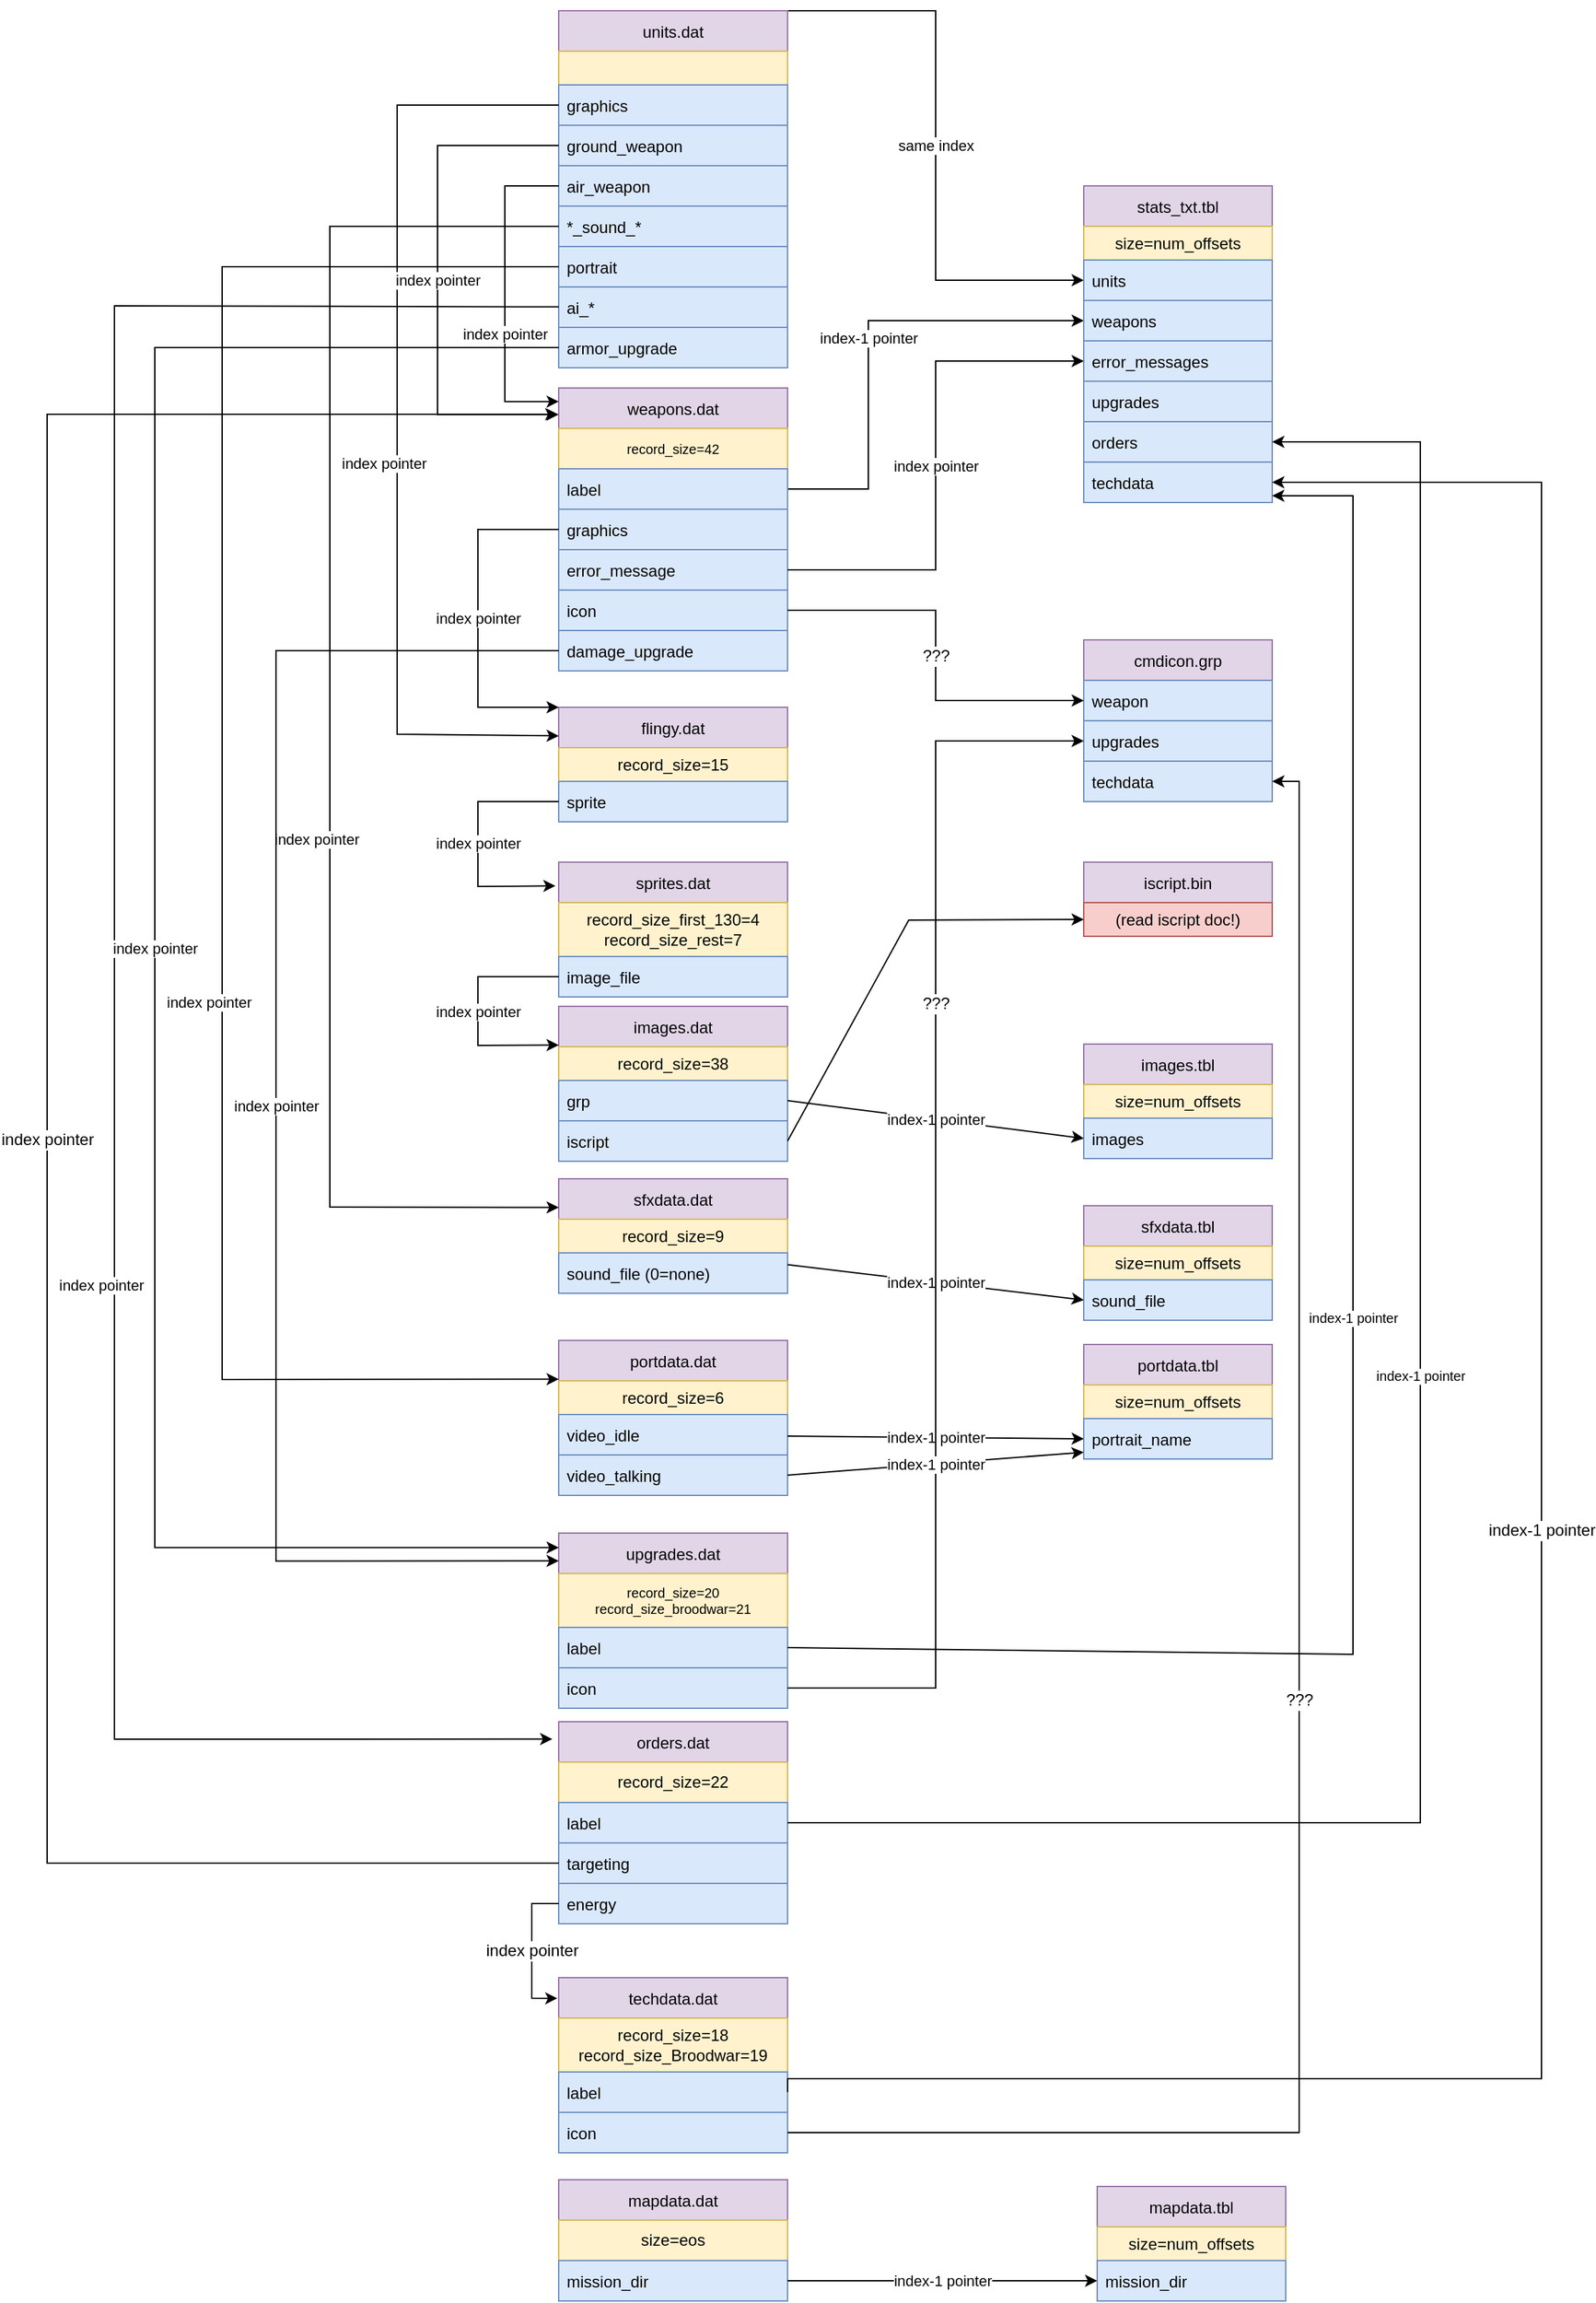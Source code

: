 <mxfile version="25.0.1">
  <diagram id="pLGyL3gJlz5I7s2QdtuP" name="DAT Architecture">
    <mxGraphModel dx="2187" dy="1419" grid="1" gridSize="10" guides="1" tooltips="1" connect="1" arrows="1" fold="1" page="1" pageScale="1" pageWidth="1169" pageHeight="827" math="0" shadow="0">
      <root>
        <mxCell id="0" />
        <mxCell id="1" parent="0" />
        <mxCell id="Wp9U09x5frf1_o0Q8clL-11" value="same index" style="edgeStyle=orthogonalEdgeStyle;rounded=0;orthogonalLoop=1;jettySize=auto;html=1;exitX=1;exitY=0;exitDx=0;exitDy=0;entryX=0;entryY=0.5;entryDx=0;entryDy=0;" parent="1" source="PzZqxms0mEW9Ky41_EIL-1" target="PzZqxms0mEW9Ky41_EIL-22" edge="1">
          <mxGeometry relative="1" as="geometry">
            <Array as="points">
              <mxPoint x="350" y="-10" />
              <mxPoint x="350" y="190" />
            </Array>
          </mxGeometry>
        </mxCell>
        <mxCell id="PzZqxms0mEW9Ky41_EIL-1" value="units.dat" style="swimlane;fontStyle=0;childLayout=stackLayout;horizontal=1;startSize=30;horizontalStack=0;resizeParent=1;resizeParentMax=0;resizeLast=0;collapsible=1;marginBottom=0;fillColor=#e1d5e7;strokeColor=#9673a6;" parent="1" vertex="1">
          <mxGeometry x="70" y="-10" width="170" height="265" as="geometry">
            <mxRectangle x="160" y="80" width="80" height="30" as="alternateBounds" />
          </mxGeometry>
        </mxCell>
        <mxCell id="wQT6I2i7r7E7tcLqA3oX-3" value="" style="rounded=0;whiteSpace=wrap;html=1;fillColor=#fff2cc;strokeColor=#d6b656;" parent="PzZqxms0mEW9Ky41_EIL-1" vertex="1">
          <mxGeometry y="30" width="170" height="25" as="geometry" />
        </mxCell>
        <mxCell id="PzZqxms0mEW9Ky41_EIL-2" value="graphics" style="text;strokeColor=#6c8ebf;fillColor=#dae8fc;align=left;verticalAlign=middle;spacingLeft=4;spacingRight=4;overflow=hidden;points=[[0,0.5],[1,0.5]];portConstraint=eastwest;rotatable=0;" parent="PzZqxms0mEW9Ky41_EIL-1" vertex="1">
          <mxGeometry y="55" width="170" height="30" as="geometry" />
        </mxCell>
        <mxCell id="PzZqxms0mEW9Ky41_EIL-45" value="ground_weapon" style="text;strokeColor=#6c8ebf;fillColor=#dae8fc;align=left;verticalAlign=middle;spacingLeft=4;spacingRight=4;overflow=hidden;points=[[0,0.5],[1,0.5]];portConstraint=eastwest;rotatable=0;" parent="PzZqxms0mEW9Ky41_EIL-1" vertex="1">
          <mxGeometry y="85" width="170" height="30" as="geometry" />
        </mxCell>
        <mxCell id="PzZqxms0mEW9Ky41_EIL-44" value="air_weapon" style="text;strokeColor=#6c8ebf;fillColor=#dae8fc;align=left;verticalAlign=middle;spacingLeft=4;spacingRight=4;overflow=hidden;points=[[0,0.5],[1,0.5]];portConstraint=eastwest;rotatable=0;" parent="PzZqxms0mEW9Ky41_EIL-1" vertex="1">
          <mxGeometry y="115" width="170" height="30" as="geometry" />
        </mxCell>
        <mxCell id="wQT6I2i7r7E7tcLqA3oX-27" value="*_sound_*" style="text;strokeColor=#6c8ebf;fillColor=#dae8fc;align=left;verticalAlign=middle;spacingLeft=4;spacingRight=4;overflow=hidden;points=[[0,0.5],[1,0.5]];portConstraint=eastwest;rotatable=0;" parent="PzZqxms0mEW9Ky41_EIL-1" vertex="1">
          <mxGeometry y="145" width="170" height="30" as="geometry" />
        </mxCell>
        <mxCell id="wQT6I2i7r7E7tcLqA3oX-38" value="portrait" style="text;strokeColor=#6c8ebf;fillColor=#dae8fc;align=left;verticalAlign=middle;spacingLeft=4;spacingRight=4;overflow=hidden;points=[[0,0.5],[1,0.5]];portConstraint=eastwest;rotatable=0;" parent="PzZqxms0mEW9Ky41_EIL-1" vertex="1">
          <mxGeometry y="175" width="170" height="30" as="geometry" />
        </mxCell>
        <mxCell id="Gw3u6BSb_nzoXdGkpCYS-13" value="ai_*" style="text;strokeColor=#6c8ebf;fillColor=#dae8fc;align=left;verticalAlign=middle;spacingLeft=4;spacingRight=4;overflow=hidden;points=[[0,0.5],[1,0.5]];portConstraint=eastwest;rotatable=0;" parent="PzZqxms0mEW9Ky41_EIL-1" vertex="1">
          <mxGeometry y="205" width="170" height="30" as="geometry" />
        </mxCell>
        <mxCell id="Wp9U09x5frf1_o0Q8clL-6" value="armor_upgrade" style="text;strokeColor=#6c8ebf;fillColor=#dae8fc;align=left;verticalAlign=middle;spacingLeft=4;spacingRight=4;overflow=hidden;points=[[0,0.5],[1,0.5]];portConstraint=eastwest;rotatable=0;" parent="PzZqxms0mEW9Ky41_EIL-1" vertex="1">
          <mxGeometry y="235" width="170" height="30" as="geometry" />
        </mxCell>
        <mxCell id="Wp9U09x5frf1_o0Q8clL-8" value="index-1 pointer" style="edgeStyle=orthogonalEdgeStyle;rounded=0;orthogonalLoop=1;jettySize=auto;html=1;entryX=0;entryY=0.5;entryDx=0;entryDy=0;exitX=1;exitY=0.5;exitDx=0;exitDy=0;" parent="1" source="PzZqxms0mEW9Ky41_EIL-6" target="PzZqxms0mEW9Ky41_EIL-23" edge="1">
          <mxGeometry relative="1" as="geometry">
            <Array as="points">
              <mxPoint x="300" y="345" />
              <mxPoint x="300" y="220" />
            </Array>
            <mxPoint x="270" y="370" as="sourcePoint" />
          </mxGeometry>
        </mxCell>
        <mxCell id="PzZqxms0mEW9Ky41_EIL-5" value="weapons.dat" style="swimlane;fontStyle=0;childLayout=stackLayout;horizontal=1;startSize=30;horizontalStack=0;resizeParent=1;resizeParentMax=0;resizeLast=0;collapsible=1;marginBottom=0;fillColor=#e1d5e7;strokeColor=#9673a6;" parent="1" vertex="1">
          <mxGeometry x="70" y="270" width="170" height="210" as="geometry" />
        </mxCell>
        <mxCell id="wQT6I2i7r7E7tcLqA3oX-4" value="&lt;div&gt;record_size=42&lt;/div&gt;" style="rounded=0;whiteSpace=wrap;html=1;fillColor=#fff2cc;strokeColor=#d6b656;fontSize=10;" parent="PzZqxms0mEW9Ky41_EIL-5" vertex="1">
          <mxGeometry y="30" width="170" height="30" as="geometry" />
        </mxCell>
        <mxCell id="PzZqxms0mEW9Ky41_EIL-6" value="label" style="text;strokeColor=#6c8ebf;fillColor=#dae8fc;align=left;verticalAlign=middle;spacingLeft=4;spacingRight=4;overflow=hidden;points=[[0,0.5],[1,0.5]];portConstraint=eastwest;rotatable=0;" parent="PzZqxms0mEW9Ky41_EIL-5" vertex="1">
          <mxGeometry y="60" width="170" height="30" as="geometry" />
        </mxCell>
        <mxCell id="PzZqxms0mEW9Ky41_EIL-7" value="graphics" style="text;strokeColor=#6c8ebf;fillColor=#dae8fc;align=left;verticalAlign=middle;spacingLeft=4;spacingRight=4;overflow=hidden;points=[[0,0.5],[1,0.5]];portConstraint=eastwest;rotatable=0;" parent="PzZqxms0mEW9Ky41_EIL-5" vertex="1">
          <mxGeometry y="90" width="170" height="30" as="geometry" />
        </mxCell>
        <mxCell id="wQT6I2i7r7E7tcLqA3oX-8" value="error_message" style="text;strokeColor=#6c8ebf;fillColor=#dae8fc;align=left;verticalAlign=middle;spacingLeft=4;spacingRight=4;overflow=hidden;points=[[0,0.5],[1,0.5]];portConstraint=eastwest;rotatable=0;" parent="PzZqxms0mEW9Ky41_EIL-5" vertex="1">
          <mxGeometry y="120" width="170" height="30" as="geometry" />
        </mxCell>
        <mxCell id="wQT6I2i7r7E7tcLqA3oX-11" value="icon" style="text;strokeColor=#6c8ebf;fillColor=#dae8fc;align=left;verticalAlign=middle;spacingLeft=4;spacingRight=4;overflow=hidden;points=[[0,0.5],[1,0.5]];portConstraint=eastwest;rotatable=0;" parent="PzZqxms0mEW9Ky41_EIL-5" vertex="1">
          <mxGeometry y="150" width="170" height="30" as="geometry" />
        </mxCell>
        <mxCell id="Wp9U09x5frf1_o0Q8clL-2" value="damage_upgrade" style="text;strokeColor=#6c8ebf;fillColor=#dae8fc;align=left;verticalAlign=middle;spacingLeft=4;spacingRight=4;overflow=hidden;points=[[0,0.5],[1,0.5]];portConstraint=eastwest;rotatable=0;" parent="PzZqxms0mEW9Ky41_EIL-5" vertex="1">
          <mxGeometry y="180" width="170" height="30" as="geometry" />
        </mxCell>
        <mxCell id="PzZqxms0mEW9Ky41_EIL-9" value="flingy.dat" style="swimlane;fontStyle=0;childLayout=stackLayout;horizontal=1;startSize=30;horizontalStack=0;resizeParent=1;resizeParentMax=0;resizeLast=0;collapsible=1;marginBottom=0;fillColor=#e1d5e7;strokeColor=#9673a6;" parent="1" vertex="1">
          <mxGeometry x="70" y="507" width="170" height="85" as="geometry">
            <mxRectangle x="70" y="507" width="90" height="30" as="alternateBounds" />
          </mxGeometry>
        </mxCell>
        <mxCell id="wQT6I2i7r7E7tcLqA3oX-5" value="record_size=15" style="rounded=0;whiteSpace=wrap;html=1;fillColor=#fff2cc;strokeColor=#d6b656;" parent="PzZqxms0mEW9Ky41_EIL-9" vertex="1">
          <mxGeometry y="30" width="170" height="25" as="geometry" />
        </mxCell>
        <mxCell id="PzZqxms0mEW9Ky41_EIL-10" value="sprite" style="text;strokeColor=#6c8ebf;fillColor=#dae8fc;align=left;verticalAlign=middle;spacingLeft=4;spacingRight=4;overflow=hidden;points=[[0,0.5],[1,0.5]];portConstraint=eastwest;rotatable=0;" parent="PzZqxms0mEW9Ky41_EIL-9" vertex="1">
          <mxGeometry y="55" width="170" height="30" as="geometry" />
        </mxCell>
        <mxCell id="PzZqxms0mEW9Ky41_EIL-13" value="sprites.dat" style="swimlane;fontStyle=0;childLayout=stackLayout;horizontal=1;startSize=30;horizontalStack=0;resizeParent=1;resizeParentMax=0;resizeLast=0;collapsible=1;marginBottom=0;fillColor=#e1d5e7;strokeColor=#9673a6;" parent="1" vertex="1">
          <mxGeometry x="70" y="622" width="170" height="100" as="geometry" />
        </mxCell>
        <mxCell id="wQT6I2i7r7E7tcLqA3oX-6" value="&lt;div&gt;record_size_first_130=4&lt;/div&gt;&lt;div&gt;record_size_rest=7&lt;br&gt;&lt;/div&gt;" style="rounded=0;whiteSpace=wrap;html=1;fillColor=#fff2cc;strokeColor=#d6b656;" parent="PzZqxms0mEW9Ky41_EIL-13" vertex="1">
          <mxGeometry y="30" width="170" height="40" as="geometry" />
        </mxCell>
        <mxCell id="PzZqxms0mEW9Ky41_EIL-14" value="image_file" style="text;strokeColor=#6c8ebf;fillColor=#dae8fc;align=left;verticalAlign=middle;spacingLeft=4;spacingRight=4;overflow=hidden;points=[[0,0.5],[1,0.5]];portConstraint=eastwest;rotatable=0;" parent="PzZqxms0mEW9Ky41_EIL-13" vertex="1">
          <mxGeometry y="70" width="170" height="30" as="geometry" />
        </mxCell>
        <mxCell id="PzZqxms0mEW9Ky41_EIL-17" value="images.dat" style="swimlane;fontStyle=0;childLayout=stackLayout;horizontal=1;startSize=30;horizontalStack=0;resizeParent=1;resizeParentMax=0;resizeLast=0;collapsible=1;marginBottom=0;fillColor=#e1d5e7;strokeColor=#9673a6;" parent="1" vertex="1">
          <mxGeometry x="70" y="729" width="170" height="115" as="geometry" />
        </mxCell>
        <mxCell id="wQT6I2i7r7E7tcLqA3oX-7" value="record_size=38" style="rounded=0;whiteSpace=wrap;html=1;fillColor=#fff2cc;strokeColor=#d6b656;" parent="PzZqxms0mEW9Ky41_EIL-17" vertex="1">
          <mxGeometry y="30" width="170" height="25" as="geometry" />
        </mxCell>
        <mxCell id="PzZqxms0mEW9Ky41_EIL-18" value="grp" style="text;strokeColor=#6c8ebf;fillColor=#dae8fc;align=left;verticalAlign=middle;spacingLeft=4;spacingRight=4;overflow=hidden;points=[[0,0.5],[1,0.5]];portConstraint=eastwest;rotatable=0;" parent="PzZqxms0mEW9Ky41_EIL-17" vertex="1">
          <mxGeometry y="55" width="170" height="30" as="geometry" />
        </mxCell>
        <mxCell id="NOhrktkjH6f3nAo3AYyw-1" value="iscript" style="text;strokeColor=#6c8ebf;fillColor=#dae8fc;align=left;verticalAlign=middle;spacingLeft=4;spacingRight=4;overflow=hidden;points=[[0,0.5],[1,0.5]];portConstraint=eastwest;rotatable=0;" parent="PzZqxms0mEW9Ky41_EIL-17" vertex="1">
          <mxGeometry y="85" width="170" height="30" as="geometry" />
        </mxCell>
        <mxCell id="PzZqxms0mEW9Ky41_EIL-21" value="stats_txt.tbl" style="swimlane;fontStyle=0;childLayout=stackLayout;horizontal=1;startSize=30;horizontalStack=0;resizeParent=1;resizeParentMax=0;resizeLast=0;collapsible=1;marginBottom=0;fillColor=#e1d5e7;strokeColor=#9673a6;" parent="1" vertex="1">
          <mxGeometry x="460" y="120" width="140" height="235" as="geometry" />
        </mxCell>
        <mxCell id="Gw3u6BSb_nzoXdGkpCYS-31" value="size=num_offsets" style="rounded=0;whiteSpace=wrap;html=1;fillColor=#fff2cc;strokeColor=#d6b656;" parent="PzZqxms0mEW9Ky41_EIL-21" vertex="1">
          <mxGeometry y="30" width="140" height="25" as="geometry" />
        </mxCell>
        <mxCell id="PzZqxms0mEW9Ky41_EIL-22" value="units" style="text;strokeColor=#6c8ebf;fillColor=#dae8fc;align=left;verticalAlign=middle;spacingLeft=4;spacingRight=4;overflow=hidden;points=[[0,0.5],[1,0.5]];portConstraint=eastwest;rotatable=0;" parent="PzZqxms0mEW9Ky41_EIL-21" vertex="1">
          <mxGeometry y="55" width="140" height="30" as="geometry" />
        </mxCell>
        <mxCell id="PzZqxms0mEW9Ky41_EIL-23" value="weapons" style="text;strokeColor=#6c8ebf;fillColor=#dae8fc;align=left;verticalAlign=middle;spacingLeft=4;spacingRight=4;overflow=hidden;points=[[0,0.5],[1,0.5]];portConstraint=eastwest;rotatable=0;" parent="PzZqxms0mEW9Ky41_EIL-21" vertex="1">
          <mxGeometry y="85" width="140" height="30" as="geometry" />
        </mxCell>
        <mxCell id="PzZqxms0mEW9Ky41_EIL-24" value="error_messages" style="text;strokeColor=#6c8ebf;fillColor=#dae8fc;align=left;verticalAlign=middle;spacingLeft=4;spacingRight=4;overflow=hidden;points=[[0,0.5],[1,0.5]];portConstraint=eastwest;rotatable=0;" parent="PzZqxms0mEW9Ky41_EIL-21" vertex="1">
          <mxGeometry y="115" width="140" height="30" as="geometry" />
        </mxCell>
        <mxCell id="wQT6I2i7r7E7tcLqA3oX-60" value="upgrades" style="text;strokeColor=#6c8ebf;fillColor=#dae8fc;align=left;verticalAlign=middle;spacingLeft=4;spacingRight=4;overflow=hidden;points=[[0,0.5],[1,0.5]];portConstraint=eastwest;rotatable=0;" parent="PzZqxms0mEW9Ky41_EIL-21" vertex="1">
          <mxGeometry y="145" width="140" height="30" as="geometry" />
        </mxCell>
        <mxCell id="Gw3u6BSb_nzoXdGkpCYS-12" value="orders" style="text;strokeColor=#6c8ebf;fillColor=#dae8fc;align=left;verticalAlign=middle;spacingLeft=4;spacingRight=4;overflow=hidden;points=[[0,0.5],[1,0.5]];portConstraint=eastwest;rotatable=0;" parent="PzZqxms0mEW9Ky41_EIL-21" vertex="1">
          <mxGeometry y="175" width="140" height="30" as="geometry" />
        </mxCell>
        <mxCell id="Gw3u6BSb_nzoXdGkpCYS-24" value="techdata" style="text;strokeColor=#6c8ebf;fillColor=#dae8fc;align=left;verticalAlign=middle;spacingLeft=4;spacingRight=4;overflow=hidden;points=[[0,0.5],[1,0.5]];portConstraint=eastwest;rotatable=0;" parent="PzZqxms0mEW9Ky41_EIL-21" vertex="1">
          <mxGeometry y="205" width="140" height="30" as="geometry" />
        </mxCell>
        <mxCell id="PzZqxms0mEW9Ky41_EIL-35" value="" style="endArrow=classic;html=1;rounded=0;exitX=0;exitY=0.5;exitDx=0;exitDy=0;entryX=0;entryY=0.25;entryDx=0;entryDy=0;" parent="1" source="PzZqxms0mEW9Ky41_EIL-2" target="PzZqxms0mEW9Ky41_EIL-9" edge="1">
          <mxGeometry relative="1" as="geometry">
            <mxPoint x="230" y="487" as="sourcePoint" />
            <mxPoint x="330" y="487" as="targetPoint" />
            <Array as="points">
              <mxPoint x="-50" y="60" />
              <mxPoint x="-50" y="527" />
            </Array>
          </mxGeometry>
        </mxCell>
        <mxCell id="PzZqxms0mEW9Ky41_EIL-37" value="index pointer" style="edgeLabel;html=1;align=center;verticalAlign=middle;resizable=0;points=[];" parent="PzZqxms0mEW9Ky41_EIL-35" vertex="1" connectable="0">
          <mxGeometry x="0.326" y="3" relative="1" as="geometry">
            <mxPoint x="-13" y="-83" as="offset" />
          </mxGeometry>
        </mxCell>
        <mxCell id="PzZqxms0mEW9Ky41_EIL-38" value="" style="endArrow=classic;html=1;rounded=0;exitX=0;exitY=0.5;exitDx=0;exitDy=0;entryX=-0.014;entryY=0.176;entryDx=0;entryDy=0;entryPerimeter=0;" parent="1" source="PzZqxms0mEW9Ky41_EIL-10" target="PzZqxms0mEW9Ky41_EIL-13" edge="1">
          <mxGeometry relative="1" as="geometry">
            <mxPoint x="230" y="592" as="sourcePoint" />
            <mxPoint x="330" y="592" as="targetPoint" />
            <Array as="points">
              <mxPoint x="10" y="577" />
              <mxPoint x="10" y="640" />
            </Array>
          </mxGeometry>
        </mxCell>
        <mxCell id="PzZqxms0mEW9Ky41_EIL-39" value="index pointer" style="edgeLabel;resizable=0;html=1;align=center;verticalAlign=middle;" parent="PzZqxms0mEW9Ky41_EIL-38" connectable="0" vertex="1">
          <mxGeometry relative="1" as="geometry" />
        </mxCell>
        <mxCell id="PzZqxms0mEW9Ky41_EIL-40" value="" style="endArrow=classic;html=1;rounded=0;exitX=0;exitY=0.5;exitDx=0;exitDy=0;entryX=0;entryY=0.25;entryDx=0;entryDy=0;" parent="1" source="PzZqxms0mEW9Ky41_EIL-14" target="PzZqxms0mEW9Ky41_EIL-17" edge="1">
          <mxGeometry relative="1" as="geometry">
            <mxPoint x="230" y="592" as="sourcePoint" />
            <mxPoint x="330" y="592" as="targetPoint" />
            <Array as="points">
              <mxPoint x="10" y="707" />
              <mxPoint x="10" y="758" />
            </Array>
          </mxGeometry>
        </mxCell>
        <mxCell id="PzZqxms0mEW9Ky41_EIL-41" value="index pointer" style="edgeLabel;resizable=0;html=1;align=center;verticalAlign=middle;" parent="PzZqxms0mEW9Ky41_EIL-40" connectable="0" vertex="1">
          <mxGeometry relative="1" as="geometry" />
        </mxCell>
        <mxCell id="PzZqxms0mEW9Ky41_EIL-42" value="images.tbl" style="swimlane;fontStyle=0;childLayout=stackLayout;horizontal=1;startSize=30;horizontalStack=0;resizeParent=1;resizeParentMax=0;resizeLast=0;collapsible=1;marginBottom=0;fillColor=#e1d5e7;strokeColor=#9673a6;" parent="1" vertex="1">
          <mxGeometry x="460" y="757" width="140" height="85" as="geometry" />
        </mxCell>
        <mxCell id="Gw3u6BSb_nzoXdGkpCYS-33" value="size=num_offsets" style="rounded=0;whiteSpace=wrap;html=1;fillColor=#fff2cc;strokeColor=#d6b656;" parent="PzZqxms0mEW9Ky41_EIL-42" vertex="1">
          <mxGeometry y="30" width="140" height="25" as="geometry" />
        </mxCell>
        <mxCell id="PzZqxms0mEW9Ky41_EIL-43" value="images" style="text;strokeColor=#6c8ebf;fillColor=#dae8fc;align=left;verticalAlign=middle;spacingLeft=4;spacingRight=4;overflow=hidden;points=[[0,0.5],[1,0.5]];portConstraint=eastwest;rotatable=0;" parent="PzZqxms0mEW9Ky41_EIL-42" vertex="1">
          <mxGeometry y="55" width="140" height="30" as="geometry" />
        </mxCell>
        <mxCell id="PzZqxms0mEW9Ky41_EIL-50" value="" style="endArrow=classic;html=1;rounded=0;exitX=1;exitY=0.5;exitDx=0;exitDy=0;entryX=0;entryY=0.5;entryDx=0;entryDy=0;" parent="1" source="PzZqxms0mEW9Ky41_EIL-18" target="PzZqxms0mEW9Ky41_EIL-43" edge="1">
          <mxGeometry relative="1" as="geometry">
            <mxPoint x="230" y="397" as="sourcePoint" />
            <mxPoint x="330" y="397" as="targetPoint" />
          </mxGeometry>
        </mxCell>
        <mxCell id="PzZqxms0mEW9Ky41_EIL-51" value="index-1 pointer" style="edgeLabel;resizable=0;html=1;align=center;verticalAlign=middle;" parent="PzZqxms0mEW9Ky41_EIL-50" connectable="0" vertex="1">
          <mxGeometry relative="1" as="geometry" />
        </mxCell>
        <mxCell id="wQT6I2i7r7E7tcLqA3oX-9" value="" style="endArrow=classic;html=1;rounded=0;entryX=0;entryY=0;entryDx=0;entryDy=0;exitX=0;exitY=0.5;exitDx=0;exitDy=0;" parent="1" source="PzZqxms0mEW9Ky41_EIL-5" target="PzZqxms0mEW9Ky41_EIL-9" edge="1">
          <mxGeometry relative="1" as="geometry">
            <mxPoint x="70" y="407" as="sourcePoint" />
            <mxPoint x="37.62" y="476.96" as="targetPoint" />
            <Array as="points">
              <mxPoint x="10" y="375" />
              <mxPoint x="10" y="507" />
            </Array>
          </mxGeometry>
        </mxCell>
        <mxCell id="wQT6I2i7r7E7tcLqA3oX-10" value="index pointer" style="edgeLabel;resizable=0;html=1;align=center;verticalAlign=middle;" parent="wQT6I2i7r7E7tcLqA3oX-9" connectable="0" vertex="1">
          <mxGeometry relative="1" as="geometry" />
        </mxCell>
        <mxCell id="wQT6I2i7r7E7tcLqA3oX-12" value="cmdicon.grp" style="swimlane;fontStyle=0;childLayout=stackLayout;horizontal=1;startSize=30;horizontalStack=0;resizeParent=1;resizeParentMax=0;resizeLast=0;collapsible=1;marginBottom=0;fillColor=#e1d5e7;strokeColor=#9673a6;" parent="1" vertex="1">
          <mxGeometry x="460" y="457" width="140" height="120" as="geometry" />
        </mxCell>
        <mxCell id="wQT6I2i7r7E7tcLqA3oX-13" value="weapon" style="text;strokeColor=#6c8ebf;fillColor=#dae8fc;align=left;verticalAlign=middle;spacingLeft=4;spacingRight=4;overflow=hidden;points=[[0,0.5],[1,0.5]];portConstraint=eastwest;rotatable=0;" parent="wQT6I2i7r7E7tcLqA3oX-12" vertex="1">
          <mxGeometry y="30" width="140" height="30" as="geometry" />
        </mxCell>
        <mxCell id="Gw3u6BSb_nzoXdGkpCYS-27" value="upgrades" style="text;strokeColor=#6c8ebf;fillColor=#dae8fc;align=left;verticalAlign=middle;spacingLeft=4;spacingRight=4;overflow=hidden;points=[[0,0.5],[1,0.5]];portConstraint=eastwest;rotatable=0;" parent="wQT6I2i7r7E7tcLqA3oX-12" vertex="1">
          <mxGeometry y="60" width="140" height="30" as="geometry" />
        </mxCell>
        <mxCell id="Gw3u6BSb_nzoXdGkpCYS-29" value="techdata" style="text;strokeColor=#6c8ebf;fillColor=#dae8fc;align=left;verticalAlign=middle;spacingLeft=4;spacingRight=4;overflow=hidden;points=[[0,0.5],[1,0.5]];portConstraint=eastwest;rotatable=0;" parent="wQT6I2i7r7E7tcLqA3oX-12" vertex="1">
          <mxGeometry y="90" width="140" height="30" as="geometry" />
        </mxCell>
        <mxCell id="wQT6I2i7r7E7tcLqA3oX-18" value="sfxdata.dat" style="swimlane;fontStyle=0;childLayout=stackLayout;horizontal=1;startSize=30;horizontalStack=0;resizeParent=1;resizeParentMax=0;resizeLast=0;collapsible=1;marginBottom=0;fillColor=#e1d5e7;strokeColor=#9673a6;" parent="1" vertex="1">
          <mxGeometry x="70" y="857" width="170" height="85" as="geometry" />
        </mxCell>
        <mxCell id="wQT6I2i7r7E7tcLqA3oX-19" value="record_size=9" style="rounded=0;whiteSpace=wrap;html=1;fillColor=#fff2cc;strokeColor=#d6b656;" parent="wQT6I2i7r7E7tcLqA3oX-18" vertex="1">
          <mxGeometry y="30" width="170" height="25" as="geometry" />
        </mxCell>
        <mxCell id="wQT6I2i7r7E7tcLqA3oX-20" value="sound_file (0=none)" style="text;strokeColor=#6c8ebf;fillColor=#dae8fc;align=left;verticalAlign=middle;spacingLeft=4;spacingRight=4;overflow=hidden;points=[[0,0.5],[1,0.5]];portConstraint=eastwest;rotatable=0;" parent="wQT6I2i7r7E7tcLqA3oX-18" vertex="1">
          <mxGeometry y="55" width="170" height="30" as="geometry" />
        </mxCell>
        <mxCell id="wQT6I2i7r7E7tcLqA3oX-21" value="sfxdata.tbl" style="swimlane;fontStyle=0;childLayout=stackLayout;horizontal=1;startSize=30;horizontalStack=0;resizeParent=1;resizeParentMax=0;resizeLast=0;collapsible=1;marginBottom=0;fillColor=#e1d5e7;strokeColor=#9673a6;" parent="1" vertex="1">
          <mxGeometry x="460" y="877" width="140" height="85" as="geometry" />
        </mxCell>
        <mxCell id="Gw3u6BSb_nzoXdGkpCYS-34" value="size=num_offsets" style="rounded=0;whiteSpace=wrap;html=1;fillColor=#fff2cc;strokeColor=#d6b656;" parent="wQT6I2i7r7E7tcLqA3oX-21" vertex="1">
          <mxGeometry y="30" width="140" height="25" as="geometry" />
        </mxCell>
        <mxCell id="wQT6I2i7r7E7tcLqA3oX-22" value="sound_file" style="text;strokeColor=#6c8ebf;fillColor=#dae8fc;align=left;verticalAlign=middle;spacingLeft=4;spacingRight=4;overflow=hidden;points=[[0,0.5],[1,0.5]];portConstraint=eastwest;rotatable=0;" parent="wQT6I2i7r7E7tcLqA3oX-21" vertex="1">
          <mxGeometry y="55" width="140" height="30" as="geometry" />
        </mxCell>
        <mxCell id="wQT6I2i7r7E7tcLqA3oX-23" value="" style="endArrow=classic;html=1;rounded=0;exitX=1;exitY=0.75;exitDx=0;exitDy=0;entryX=0;entryY=0.5;entryDx=0;entryDy=0;" parent="1" source="wQT6I2i7r7E7tcLqA3oX-18" target="wQT6I2i7r7E7tcLqA3oX-22" edge="1">
          <mxGeometry relative="1" as="geometry">
            <mxPoint x="250" y="897" as="sourcePoint" />
            <mxPoint x="410" y="937" as="targetPoint" />
          </mxGeometry>
        </mxCell>
        <mxCell id="wQT6I2i7r7E7tcLqA3oX-24" value="index-1 pointer" style="edgeLabel;resizable=0;html=1;align=center;verticalAlign=middle;" parent="wQT6I2i7r7E7tcLqA3oX-23" connectable="0" vertex="1">
          <mxGeometry relative="1" as="geometry" />
        </mxCell>
        <mxCell id="wQT6I2i7r7E7tcLqA3oX-25" value="" style="endArrow=classic;html=1;rounded=0;entryX=0;entryY=0.25;entryDx=0;entryDy=0;exitX=0;exitY=0.5;exitDx=0;exitDy=0;" parent="1" source="wQT6I2i7r7E7tcLqA3oX-27" target="wQT6I2i7r7E7tcLqA3oX-18" edge="1">
          <mxGeometry relative="1" as="geometry">
            <mxPoint x="-130" y="277" as="sourcePoint" />
            <mxPoint x="-60" y="668.25" as="targetPoint" />
            <Array as="points">
              <mxPoint x="-100" y="150" />
              <mxPoint x="-100" y="878" />
            </Array>
          </mxGeometry>
        </mxCell>
        <mxCell id="wQT6I2i7r7E7tcLqA3oX-26" value="index pointer" style="edgeLabel;html=1;align=center;verticalAlign=middle;resizable=0;points=[];" parent="wQT6I2i7r7E7tcLqA3oX-25" vertex="1" connectable="0">
          <mxGeometry x="0.326" y="3" relative="1" as="geometry">
            <mxPoint x="-13" y="-83" as="offset" />
          </mxGeometry>
        </mxCell>
        <mxCell id="wQT6I2i7r7E7tcLqA3oX-28" value="portdata.dat" style="swimlane;fontStyle=0;childLayout=stackLayout;horizontal=1;startSize=30;horizontalStack=0;resizeParent=1;resizeParentMax=0;resizeLast=0;collapsible=1;marginBottom=0;fillColor=#e1d5e7;strokeColor=#9673a6;" parent="1" vertex="1">
          <mxGeometry x="70" y="977" width="170" height="115" as="geometry" />
        </mxCell>
        <mxCell id="wQT6I2i7r7E7tcLqA3oX-29" value="record_size=6" style="rounded=0;whiteSpace=wrap;html=1;fillColor=#fff2cc;strokeColor=#d6b656;" parent="wQT6I2i7r7E7tcLqA3oX-28" vertex="1">
          <mxGeometry y="30" width="170" height="25" as="geometry" />
        </mxCell>
        <mxCell id="wQT6I2i7r7E7tcLqA3oX-30" value="video_idle" style="text;strokeColor=#6c8ebf;fillColor=#dae8fc;align=left;verticalAlign=middle;spacingLeft=4;spacingRight=4;overflow=hidden;points=[[0,0.5],[1,0.5]];portConstraint=eastwest;rotatable=0;" parent="wQT6I2i7r7E7tcLqA3oX-28" vertex="1">
          <mxGeometry y="55" width="170" height="30" as="geometry" />
        </mxCell>
        <mxCell id="v2uTlcIfrsabdLEwdSDk-2" value="video_talking" style="text;strokeColor=#6c8ebf;fillColor=#dae8fc;align=left;verticalAlign=middle;spacingLeft=4;spacingRight=4;overflow=hidden;points=[[0,0.5],[1,0.5]];portConstraint=eastwest;rotatable=0;" parent="wQT6I2i7r7E7tcLqA3oX-28" vertex="1">
          <mxGeometry y="85" width="170" height="30" as="geometry" />
        </mxCell>
        <mxCell id="wQT6I2i7r7E7tcLqA3oX-31" value="portdata.tbl" style="swimlane;fontStyle=0;childLayout=stackLayout;horizontal=1;startSize=30;horizontalStack=0;resizeParent=1;resizeParentMax=0;resizeLast=0;collapsible=1;marginBottom=0;fillColor=#e1d5e7;strokeColor=#9673a6;" parent="1" vertex="1">
          <mxGeometry x="460" y="980" width="140" height="85" as="geometry" />
        </mxCell>
        <mxCell id="Gw3u6BSb_nzoXdGkpCYS-35" value="size=num_offsets" style="rounded=0;whiteSpace=wrap;html=1;fillColor=#fff2cc;strokeColor=#d6b656;" parent="wQT6I2i7r7E7tcLqA3oX-31" vertex="1">
          <mxGeometry y="30" width="140" height="25" as="geometry" />
        </mxCell>
        <mxCell id="wQT6I2i7r7E7tcLqA3oX-32" value="portrait_name" style="text;strokeColor=#6c8ebf;fillColor=#dae8fc;align=left;verticalAlign=middle;spacingLeft=4;spacingRight=4;overflow=hidden;points=[[0,0.5],[1,0.5]];portConstraint=eastwest;rotatable=0;" parent="wQT6I2i7r7E7tcLqA3oX-31" vertex="1">
          <mxGeometry y="55" width="140" height="30" as="geometry" />
        </mxCell>
        <mxCell id="wQT6I2i7r7E7tcLqA3oX-35" value="" style="endArrow=classic;html=1;rounded=0;entryX=0;entryY=0.5;entryDx=0;entryDy=0;" parent="1" target="wQT6I2i7r7E7tcLqA3oX-32" edge="1">
          <mxGeometry relative="1" as="geometry">
            <mxPoint x="240" y="1048" as="sourcePoint" />
            <mxPoint x="480.0" y="1048.25" as="targetPoint" />
          </mxGeometry>
        </mxCell>
        <mxCell id="wQT6I2i7r7E7tcLqA3oX-36" value="index-1 pointer" style="edgeLabel;resizable=0;html=1;align=center;verticalAlign=middle;" parent="wQT6I2i7r7E7tcLqA3oX-35" connectable="0" vertex="1">
          <mxGeometry relative="1" as="geometry" />
        </mxCell>
        <mxCell id="wQT6I2i7r7E7tcLqA3oX-39" value="" style="endArrow=classic;html=1;rounded=0;entryX=0;entryY=0.25;entryDx=0;entryDy=0;exitX=0;exitY=0.5;exitDx=0;exitDy=0;" parent="1" source="wQT6I2i7r7E7tcLqA3oX-38" target="wQT6I2i7r7E7tcLqA3oX-28" edge="1">
          <mxGeometry relative="1" as="geometry">
            <mxPoint x="-10" y="270" as="sourcePoint" />
            <mxPoint x="-10" y="908.25" as="targetPoint" />
            <Array as="points">
              <mxPoint x="-180" y="180" />
              <mxPoint x="-180" y="1006" />
            </Array>
          </mxGeometry>
        </mxCell>
        <mxCell id="wQT6I2i7r7E7tcLqA3oX-40" value="index pointer" style="edgeLabel;html=1;align=center;verticalAlign=middle;resizable=0;points=[];" parent="wQT6I2i7r7E7tcLqA3oX-39" vertex="1" connectable="0">
          <mxGeometry x="0.326" y="3" relative="1" as="geometry">
            <mxPoint x="-13" y="-83" as="offset" />
          </mxGeometry>
        </mxCell>
        <mxCell id="wQT6I2i7r7E7tcLqA3oX-49" value="upgrades.dat" style="swimlane;fontStyle=0;childLayout=stackLayout;horizontal=1;startSize=30;horizontalStack=0;resizeParent=1;resizeParentMax=0;resizeLast=0;collapsible=1;marginBottom=0;fillColor=#e1d5e7;strokeColor=#9673a6;" parent="1" vertex="1">
          <mxGeometry x="70" y="1120" width="170" height="130" as="geometry" />
        </mxCell>
        <mxCell id="wQT6I2i7r7E7tcLqA3oX-50" value="&lt;div&gt;record_size=20&lt;/div&gt;&lt;div&gt;record_size_broodwar=21&lt;br&gt;&lt;/div&gt;" style="rounded=0;whiteSpace=wrap;html=1;fillColor=#fff2cc;strokeColor=#d6b656;fontSize=10;" parent="wQT6I2i7r7E7tcLqA3oX-49" vertex="1">
          <mxGeometry y="30" width="170" height="40" as="geometry" />
        </mxCell>
        <mxCell id="wQT6I2i7r7E7tcLqA3oX-51" value="label" style="text;strokeColor=#6c8ebf;fillColor=#dae8fc;align=left;verticalAlign=middle;spacingLeft=4;spacingRight=4;overflow=hidden;points=[[0,0.5],[1,0.5]];portConstraint=eastwest;rotatable=0;" parent="wQT6I2i7r7E7tcLqA3oX-49" vertex="1">
          <mxGeometry y="70" width="170" height="30" as="geometry" />
        </mxCell>
        <mxCell id="wQT6I2i7r7E7tcLqA3oX-52" value="icon" style="text;strokeColor=#6c8ebf;fillColor=#dae8fc;align=left;verticalAlign=middle;spacingLeft=4;spacingRight=4;overflow=hidden;points=[[0,0.5],[1,0.5]];portConstraint=eastwest;rotatable=0;" parent="wQT6I2i7r7E7tcLqA3oX-49" vertex="1">
          <mxGeometry y="100" width="170" height="30" as="geometry" />
        </mxCell>
        <mxCell id="wQT6I2i7r7E7tcLqA3oX-58" value="" style="endArrow=classic;html=1;rounded=0;fontSize=10;fontColor=#000000;exitX=1;exitY=0.5;exitDx=0;exitDy=0;" parent="1" source="wQT6I2i7r7E7tcLqA3oX-51" edge="1">
          <mxGeometry relative="1" as="geometry">
            <mxPoint x="250" y="1190" as="sourcePoint" />
            <mxPoint x="600" y="350" as="targetPoint" />
            <Array as="points">
              <mxPoint x="660" y="1210" />
              <mxPoint x="660" y="350" />
            </Array>
          </mxGeometry>
        </mxCell>
        <mxCell id="wQT6I2i7r7E7tcLqA3oX-59" value="index-1 pointer" style="edgeLabel;resizable=0;html=1;align=center;verticalAlign=middle;fontSize=10;fontColor=#000000;" parent="wQT6I2i7r7E7tcLqA3oX-58" connectable="0" vertex="1">
          <mxGeometry relative="1" as="geometry" />
        </mxCell>
        <mxCell id="Gw3u6BSb_nzoXdGkpCYS-5" value="orders.dat" style="swimlane;fontStyle=0;childLayout=stackLayout;horizontal=1;startSize=30;horizontalStack=0;resizeParent=1;resizeParentMax=0;resizeLast=0;collapsible=1;marginBottom=0;fillColor=#e1d5e7;strokeColor=#9673a6;" parent="1" vertex="1">
          <mxGeometry x="70" y="1260" width="170" height="150" as="geometry" />
        </mxCell>
        <mxCell id="Gw3u6BSb_nzoXdGkpCYS-6" value="record_size=22" style="rounded=0;whiteSpace=wrap;html=1;fillColor=#fff2cc;strokeColor=#d6b656;fontSize=12;" parent="Gw3u6BSb_nzoXdGkpCYS-5" vertex="1">
          <mxGeometry y="30" width="170" height="30" as="geometry" />
        </mxCell>
        <mxCell id="Gw3u6BSb_nzoXdGkpCYS-9" value="label" style="text;strokeColor=#6c8ebf;fillColor=#dae8fc;align=left;verticalAlign=middle;spacingLeft=4;spacingRight=4;overflow=hidden;points=[[0,0.5],[1,0.5]];portConstraint=eastwest;rotatable=0;" parent="Gw3u6BSb_nzoXdGkpCYS-5" vertex="1">
          <mxGeometry y="60" width="170" height="30" as="geometry" />
        </mxCell>
        <mxCell id="Gw3u6BSb_nzoXdGkpCYS-7" value="targeting" style="text;strokeColor=#6c8ebf;fillColor=#dae8fc;align=left;verticalAlign=middle;spacingLeft=4;spacingRight=4;overflow=hidden;points=[[0,0.5],[1,0.5]];portConstraint=eastwest;rotatable=0;" parent="Gw3u6BSb_nzoXdGkpCYS-5" vertex="1">
          <mxGeometry y="90" width="170" height="30" as="geometry" />
        </mxCell>
        <mxCell id="Gw3u6BSb_nzoXdGkpCYS-8" value="energy" style="text;strokeColor=#6c8ebf;fillColor=#dae8fc;align=left;verticalAlign=middle;spacingLeft=4;spacingRight=4;overflow=hidden;points=[[0,0.5],[1,0.5]];portConstraint=eastwest;rotatable=0;" parent="Gw3u6BSb_nzoXdGkpCYS-5" vertex="1">
          <mxGeometry y="120" width="170" height="30" as="geometry" />
        </mxCell>
        <mxCell id="Gw3u6BSb_nzoXdGkpCYS-10" value="" style="endArrow=classic;html=1;rounded=0;fontSize=10;fontColor=#000000;exitX=1;exitY=0.5;exitDx=0;exitDy=0;entryX=1;entryY=0.5;entryDx=0;entryDy=0;" parent="1" source="Gw3u6BSb_nzoXdGkpCYS-5" target="Gw3u6BSb_nzoXdGkpCYS-12" edge="1">
          <mxGeometry relative="1" as="geometry">
            <mxPoint x="290" y="1335.0" as="sourcePoint" />
            <mxPoint x="650" y="500" as="targetPoint" />
            <Array as="points">
              <mxPoint x="710" y="1335" />
              <mxPoint x="710" y="310" />
            </Array>
          </mxGeometry>
        </mxCell>
        <mxCell id="Gw3u6BSb_nzoXdGkpCYS-11" value="index-1 pointer" style="edgeLabel;resizable=0;html=1;align=center;verticalAlign=middle;fontSize=10;fontColor=#000000;" parent="Gw3u6BSb_nzoXdGkpCYS-10" connectable="0" vertex="1">
          <mxGeometry relative="1" as="geometry" />
        </mxCell>
        <mxCell id="Gw3u6BSb_nzoXdGkpCYS-14" value="" style="endArrow=classic;html=1;rounded=0;entryX=-0.028;entryY=0.086;entryDx=0;entryDy=0;entryPerimeter=0;" parent="1" source="Gw3u6BSb_nzoXdGkpCYS-13" target="Gw3u6BSb_nzoXdGkpCYS-5" edge="1">
          <mxGeometry relative="1" as="geometry">
            <mxPoint x="-10" y="209" as="sourcePoint" />
            <mxPoint x="-10" y="1069.75" as="targetPoint" />
            <Array as="points">
              <mxPoint x="-260" y="209" />
              <mxPoint x="-260" y="1273" />
            </Array>
          </mxGeometry>
        </mxCell>
        <mxCell id="Gw3u6BSb_nzoXdGkpCYS-15" value="index pointer" style="edgeLabel;html=1;align=center;verticalAlign=middle;resizable=0;points=[];" parent="Gw3u6BSb_nzoXdGkpCYS-14" vertex="1" connectable="0">
          <mxGeometry x="0.326" y="3" relative="1" as="geometry">
            <mxPoint x="-13" y="-83" as="offset" />
          </mxGeometry>
        </mxCell>
        <mxCell id="Gw3u6BSb_nzoXdGkpCYS-16" value="techdata.dat" style="swimlane;fontStyle=0;childLayout=stackLayout;horizontal=1;startSize=30;horizontalStack=0;resizeParent=1;resizeParentMax=0;resizeLast=0;collapsible=1;marginBottom=0;fillColor=#e1d5e7;strokeColor=#9673a6;" parent="1" vertex="1">
          <mxGeometry x="70" y="1450" width="170" height="130" as="geometry" />
        </mxCell>
        <mxCell id="Gw3u6BSb_nzoXdGkpCYS-17" value="&lt;div&gt;record_size=18&lt;/div&gt;&lt;div&gt;record_size_Broodwar=19&lt;br&gt;&lt;/div&gt;" style="rounded=0;whiteSpace=wrap;html=1;fillColor=#fff2cc;strokeColor=#d6b656;fontSize=12;" parent="Gw3u6BSb_nzoXdGkpCYS-16" vertex="1">
          <mxGeometry y="30" width="170" height="40" as="geometry" />
        </mxCell>
        <mxCell id="Gw3u6BSb_nzoXdGkpCYS-18" value="label" style="text;strokeColor=#6c8ebf;fillColor=#dae8fc;align=left;verticalAlign=middle;spacingLeft=4;spacingRight=4;overflow=hidden;points=[[0,0.5],[1,0.5]];portConstraint=eastwest;rotatable=0;" parent="Gw3u6BSb_nzoXdGkpCYS-16" vertex="1">
          <mxGeometry y="70" width="170" height="30" as="geometry" />
        </mxCell>
        <mxCell id="Gw3u6BSb_nzoXdGkpCYS-19" value="icon" style="text;strokeColor=#6c8ebf;fillColor=#dae8fc;align=left;verticalAlign=middle;spacingLeft=4;spacingRight=4;overflow=hidden;points=[[0,0.5],[1,0.5]];portConstraint=eastwest;rotatable=0;" parent="Gw3u6BSb_nzoXdGkpCYS-16" vertex="1">
          <mxGeometry y="100" width="170" height="30" as="geometry" />
        </mxCell>
        <mxCell id="Gw3u6BSb_nzoXdGkpCYS-23" value="index pointer" style="edgeStyle=orthogonalEdgeStyle;rounded=0;orthogonalLoop=1;jettySize=auto;html=1;exitX=0;exitY=0.5;exitDx=0;exitDy=0;entryX=-0.006;entryY=0.118;entryDx=0;entryDy=0;entryPerimeter=0;fontSize=12;" parent="1" source="Gw3u6BSb_nzoXdGkpCYS-8" target="Gw3u6BSb_nzoXdGkpCYS-16" edge="1">
          <mxGeometry relative="1" as="geometry" />
        </mxCell>
        <mxCell id="Gw3u6BSb_nzoXdGkpCYS-25" value="index-1 pointer" style="edgeStyle=orthogonalEdgeStyle;rounded=0;orthogonalLoop=1;jettySize=auto;html=1;exitX=1;exitY=0.5;exitDx=0;exitDy=0;entryX=1;entryY=0.5;entryDx=0;entryDy=0;fontSize=12;" parent="1" source="Gw3u6BSb_nzoXdGkpCYS-18" target="Gw3u6BSb_nzoXdGkpCYS-24" edge="1">
          <mxGeometry relative="1" as="geometry">
            <Array as="points">
              <mxPoint x="800" y="1525" />
              <mxPoint x="800" y="340" />
            </Array>
          </mxGeometry>
        </mxCell>
        <mxCell id="Gw3u6BSb_nzoXdGkpCYS-26" value="???" style="edgeStyle=orthogonalEdgeStyle;rounded=0;orthogonalLoop=1;jettySize=auto;html=1;exitX=1;exitY=0.5;exitDx=0;exitDy=0;entryX=0;entryY=0.5;entryDx=0;entryDy=0;fontSize=12;" parent="1" source="wQT6I2i7r7E7tcLqA3oX-11" target="wQT6I2i7r7E7tcLqA3oX-13" edge="1">
          <mxGeometry relative="1" as="geometry" />
        </mxCell>
        <mxCell id="Gw3u6BSb_nzoXdGkpCYS-28" value="???" style="edgeStyle=orthogonalEdgeStyle;rounded=0;orthogonalLoop=1;jettySize=auto;html=1;exitX=1;exitY=0.5;exitDx=0;exitDy=0;entryX=0;entryY=0.5;entryDx=0;entryDy=0;fontSize=12;" parent="1" source="wQT6I2i7r7E7tcLqA3oX-52" target="Gw3u6BSb_nzoXdGkpCYS-27" edge="1">
          <mxGeometry x="0.34" relative="1" as="geometry">
            <mxPoint as="offset" />
          </mxGeometry>
        </mxCell>
        <mxCell id="Gw3u6BSb_nzoXdGkpCYS-30" value="???" style="edgeStyle=orthogonalEdgeStyle;rounded=0;orthogonalLoop=1;jettySize=auto;html=1;exitX=1;exitY=0.5;exitDx=0;exitDy=0;entryX=1;entryY=0.5;entryDx=0;entryDy=0;fontSize=12;" parent="1" source="Gw3u6BSb_nzoXdGkpCYS-19" target="Gw3u6BSb_nzoXdGkpCYS-29" edge="1">
          <mxGeometry relative="1" as="geometry" />
        </mxCell>
        <mxCell id="Gw3u6BSb_nzoXdGkpCYS-36" value="index pointer" style="edgeStyle=orthogonalEdgeStyle;rounded=0;orthogonalLoop=1;jettySize=auto;html=1;exitX=0;exitY=0.5;exitDx=0;exitDy=0;entryX=-0.006;entryY=0.093;entryDx=0;entryDy=0;entryPerimeter=0;fontSize=12;" parent="1" source="Gw3u6BSb_nzoXdGkpCYS-7" target="PzZqxms0mEW9Ky41_EIL-5" edge="1">
          <mxGeometry relative="1" as="geometry">
            <Array as="points">
              <mxPoint x="-310" y="1365" />
              <mxPoint x="-310" y="290" />
            </Array>
          </mxGeometry>
        </mxCell>
        <mxCell id="MkfsawVckRxDqZAfUpWJ-1" value="mapdata.dat" style="swimlane;fontStyle=0;childLayout=stackLayout;horizontal=1;startSize=30;horizontalStack=0;resizeParent=1;resizeParentMax=0;resizeLast=0;collapsible=1;marginBottom=0;fillColor=#e1d5e7;strokeColor=#9673a6;" parent="1" vertex="1">
          <mxGeometry x="70" y="1600" width="170" height="90" as="geometry" />
        </mxCell>
        <mxCell id="MkfsawVckRxDqZAfUpWJ-2" value="size=eos" style="rounded=0;whiteSpace=wrap;html=1;fillColor=#fff2cc;strokeColor=#d6b656;fontSize=12;" parent="MkfsawVckRxDqZAfUpWJ-1" vertex="1">
          <mxGeometry y="30" width="170" height="30" as="geometry" />
        </mxCell>
        <mxCell id="MkfsawVckRxDqZAfUpWJ-3" value="mission_dir" style="text;strokeColor=#6c8ebf;fillColor=#dae8fc;align=left;verticalAlign=middle;spacingLeft=4;spacingRight=4;overflow=hidden;points=[[0,0.5],[1,0.5]];portConstraint=eastwest;rotatable=0;" parent="MkfsawVckRxDqZAfUpWJ-1" vertex="1">
          <mxGeometry y="60" width="170" height="30" as="geometry" />
        </mxCell>
        <mxCell id="MkfsawVckRxDqZAfUpWJ-8" value="mapdata.tbl" style="swimlane;fontStyle=0;childLayout=stackLayout;horizontal=1;startSize=30;horizontalStack=0;resizeParent=1;resizeParentMax=0;resizeLast=0;collapsible=1;marginBottom=0;fillColor=#e1d5e7;strokeColor=#9673a6;" parent="1" vertex="1">
          <mxGeometry x="470" y="1605" width="140" height="85" as="geometry" />
        </mxCell>
        <mxCell id="MkfsawVckRxDqZAfUpWJ-9" value="size=num_offsets" style="rounded=0;whiteSpace=wrap;html=1;fillColor=#fff2cc;strokeColor=#d6b656;" parent="MkfsawVckRxDqZAfUpWJ-8" vertex="1">
          <mxGeometry y="30" width="140" height="25" as="geometry" />
        </mxCell>
        <mxCell id="MkfsawVckRxDqZAfUpWJ-10" value="mission_dir" style="text;strokeColor=#6c8ebf;fillColor=#dae8fc;align=left;verticalAlign=middle;spacingLeft=4;spacingRight=4;overflow=hidden;points=[[0,0.5],[1,0.5]];portConstraint=eastwest;rotatable=0;" parent="MkfsawVckRxDqZAfUpWJ-8" vertex="1">
          <mxGeometry y="55" width="140" height="30" as="geometry" />
        </mxCell>
        <mxCell id="MkfsawVckRxDqZAfUpWJ-13" value="index-1 pointer" style="edgeStyle=orthogonalEdgeStyle;rounded=0;orthogonalLoop=1;jettySize=auto;html=1;exitX=1;exitY=0.5;exitDx=0;exitDy=0;entryX=0;entryY=0.5;entryDx=0;entryDy=0;" parent="1" source="MkfsawVckRxDqZAfUpWJ-3" target="MkfsawVckRxDqZAfUpWJ-10" edge="1">
          <mxGeometry relative="1" as="geometry" />
        </mxCell>
        <mxCell id="Wp9U09x5frf1_o0Q8clL-3" value="index pointer" style="edgeStyle=orthogonalEdgeStyle;rounded=0;orthogonalLoop=1;jettySize=auto;html=1;exitX=0;exitY=0.5;exitDx=0;exitDy=0;entryX=0;entryY=0.159;entryDx=0;entryDy=0;entryPerimeter=0;" parent="1" source="Wp9U09x5frf1_o0Q8clL-2" target="wQT6I2i7r7E7tcLqA3oX-49" edge="1">
          <mxGeometry relative="1" as="geometry">
            <Array as="points">
              <mxPoint x="-140" y="465" />
              <mxPoint x="-140" y="1141" />
            </Array>
          </mxGeometry>
        </mxCell>
        <mxCell id="Wp9U09x5frf1_o0Q8clL-4" value="index pointer" style="edgeStyle=orthogonalEdgeStyle;rounded=0;orthogonalLoop=1;jettySize=auto;html=1;exitX=0;exitY=0.5;exitDx=0;exitDy=0;entryX=0;entryY=0.048;entryDx=0;entryDy=0;entryPerimeter=0;" parent="1" source="PzZqxms0mEW9Ky41_EIL-44" target="PzZqxms0mEW9Ky41_EIL-5" edge="1">
          <mxGeometry x="0.25" relative="1" as="geometry">
            <Array as="points">
              <mxPoint x="30" y="120" />
              <mxPoint x="30" y="280" />
            </Array>
            <mxPoint as="offset" />
          </mxGeometry>
        </mxCell>
        <mxCell id="Wp9U09x5frf1_o0Q8clL-5" value="index pointer" style="edgeStyle=orthogonalEdgeStyle;rounded=0;orthogonalLoop=1;jettySize=auto;html=1;exitX=0;exitY=0.5;exitDx=0;exitDy=0;entryX=0;entryY=0.094;entryDx=0;entryDy=0;entryPerimeter=0;" parent="1" source="PzZqxms0mEW9Ky41_EIL-45" target="PzZqxms0mEW9Ky41_EIL-5" edge="1">
          <mxGeometry relative="1" as="geometry">
            <Array as="points">
              <mxPoint x="-20" y="90" />
              <mxPoint x="-20" y="290" />
            </Array>
          </mxGeometry>
        </mxCell>
        <mxCell id="Wp9U09x5frf1_o0Q8clL-7" value="index pointer" style="edgeStyle=orthogonalEdgeStyle;rounded=0;orthogonalLoop=1;jettySize=auto;html=1;exitX=0;exitY=0.5;exitDx=0;exitDy=0;entryX=0;entryY=0.083;entryDx=0;entryDy=0;entryPerimeter=0;" parent="1" source="Wp9U09x5frf1_o0Q8clL-6" target="wQT6I2i7r7E7tcLqA3oX-49" edge="1">
          <mxGeometry relative="1" as="geometry">
            <Array as="points">
              <mxPoint x="-230" y="240" />
              <mxPoint x="-230" y="1131" />
            </Array>
          </mxGeometry>
        </mxCell>
        <mxCell id="Wp9U09x5frf1_o0Q8clL-9" value="index pointer" style="edgeStyle=orthogonalEdgeStyle;rounded=0;orthogonalLoop=1;jettySize=auto;html=1;exitX=1;exitY=0.5;exitDx=0;exitDy=0;entryX=0;entryY=0.5;entryDx=0;entryDy=0;" parent="1" source="wQT6I2i7r7E7tcLqA3oX-8" target="PzZqxms0mEW9Ky41_EIL-24" edge="1">
          <mxGeometry relative="1" as="geometry" />
        </mxCell>
        <mxCell id="v2uTlcIfrsabdLEwdSDk-3" value="" style="endArrow=classic;html=1;rounded=0;entryX=0;entryY=0.833;entryDx=0;entryDy=0;exitX=1;exitY=0.5;exitDx=0;exitDy=0;entryPerimeter=0;" parent="1" source="v2uTlcIfrsabdLEwdSDk-2" target="wQT6I2i7r7E7tcLqA3oX-32" edge="1">
          <mxGeometry relative="1" as="geometry">
            <mxPoint x="250" y="1058" as="sourcePoint" />
            <mxPoint x="470" y="1060" as="targetPoint" />
          </mxGeometry>
        </mxCell>
        <mxCell id="v2uTlcIfrsabdLEwdSDk-4" value="index-1 pointer" style="edgeLabel;resizable=0;html=1;align=center;verticalAlign=middle;" parent="v2uTlcIfrsabdLEwdSDk-3" connectable="0" vertex="1">
          <mxGeometry relative="1" as="geometry" />
        </mxCell>
        <mxCell id="NOhrktkjH6f3nAo3AYyw-2" value="iscript.bin" style="swimlane;fontStyle=0;childLayout=stackLayout;horizontal=1;startSize=30;horizontalStack=0;resizeParent=1;resizeParentMax=0;resizeLast=0;collapsible=1;marginBottom=0;fillColor=#e1d5e7;strokeColor=#9673a6;" parent="1" vertex="1">
          <mxGeometry x="460" y="622" width="140" height="55" as="geometry" />
        </mxCell>
        <mxCell id="NOhrktkjH6f3nAo3AYyw-3" value="(read iscript doc!)" style="rounded=0;whiteSpace=wrap;html=1;fillColor=#f8cecc;strokeColor=#b85450;" parent="NOhrktkjH6f3nAo3AYyw-2" vertex="1">
          <mxGeometry y="30" width="140" height="25" as="geometry" />
        </mxCell>
        <mxCell id="NOhrktkjH6f3nAo3AYyw-6" value="" style="endArrow=classic;html=1;rounded=0;exitX=1;exitY=0.5;exitDx=0;exitDy=0;entryX=0;entryY=0.5;entryDx=0;entryDy=0;" parent="1" source="NOhrktkjH6f3nAo3AYyw-1" target="NOhrktkjH6f3nAo3AYyw-3" edge="1">
          <mxGeometry width="50" height="50" relative="1" as="geometry">
            <mxPoint x="200" y="800" as="sourcePoint" />
            <mxPoint x="250" y="750" as="targetPoint" />
            <Array as="points">
              <mxPoint x="330" y="665" />
            </Array>
          </mxGeometry>
        </mxCell>
      </root>
    </mxGraphModel>
  </diagram>
</mxfile>
